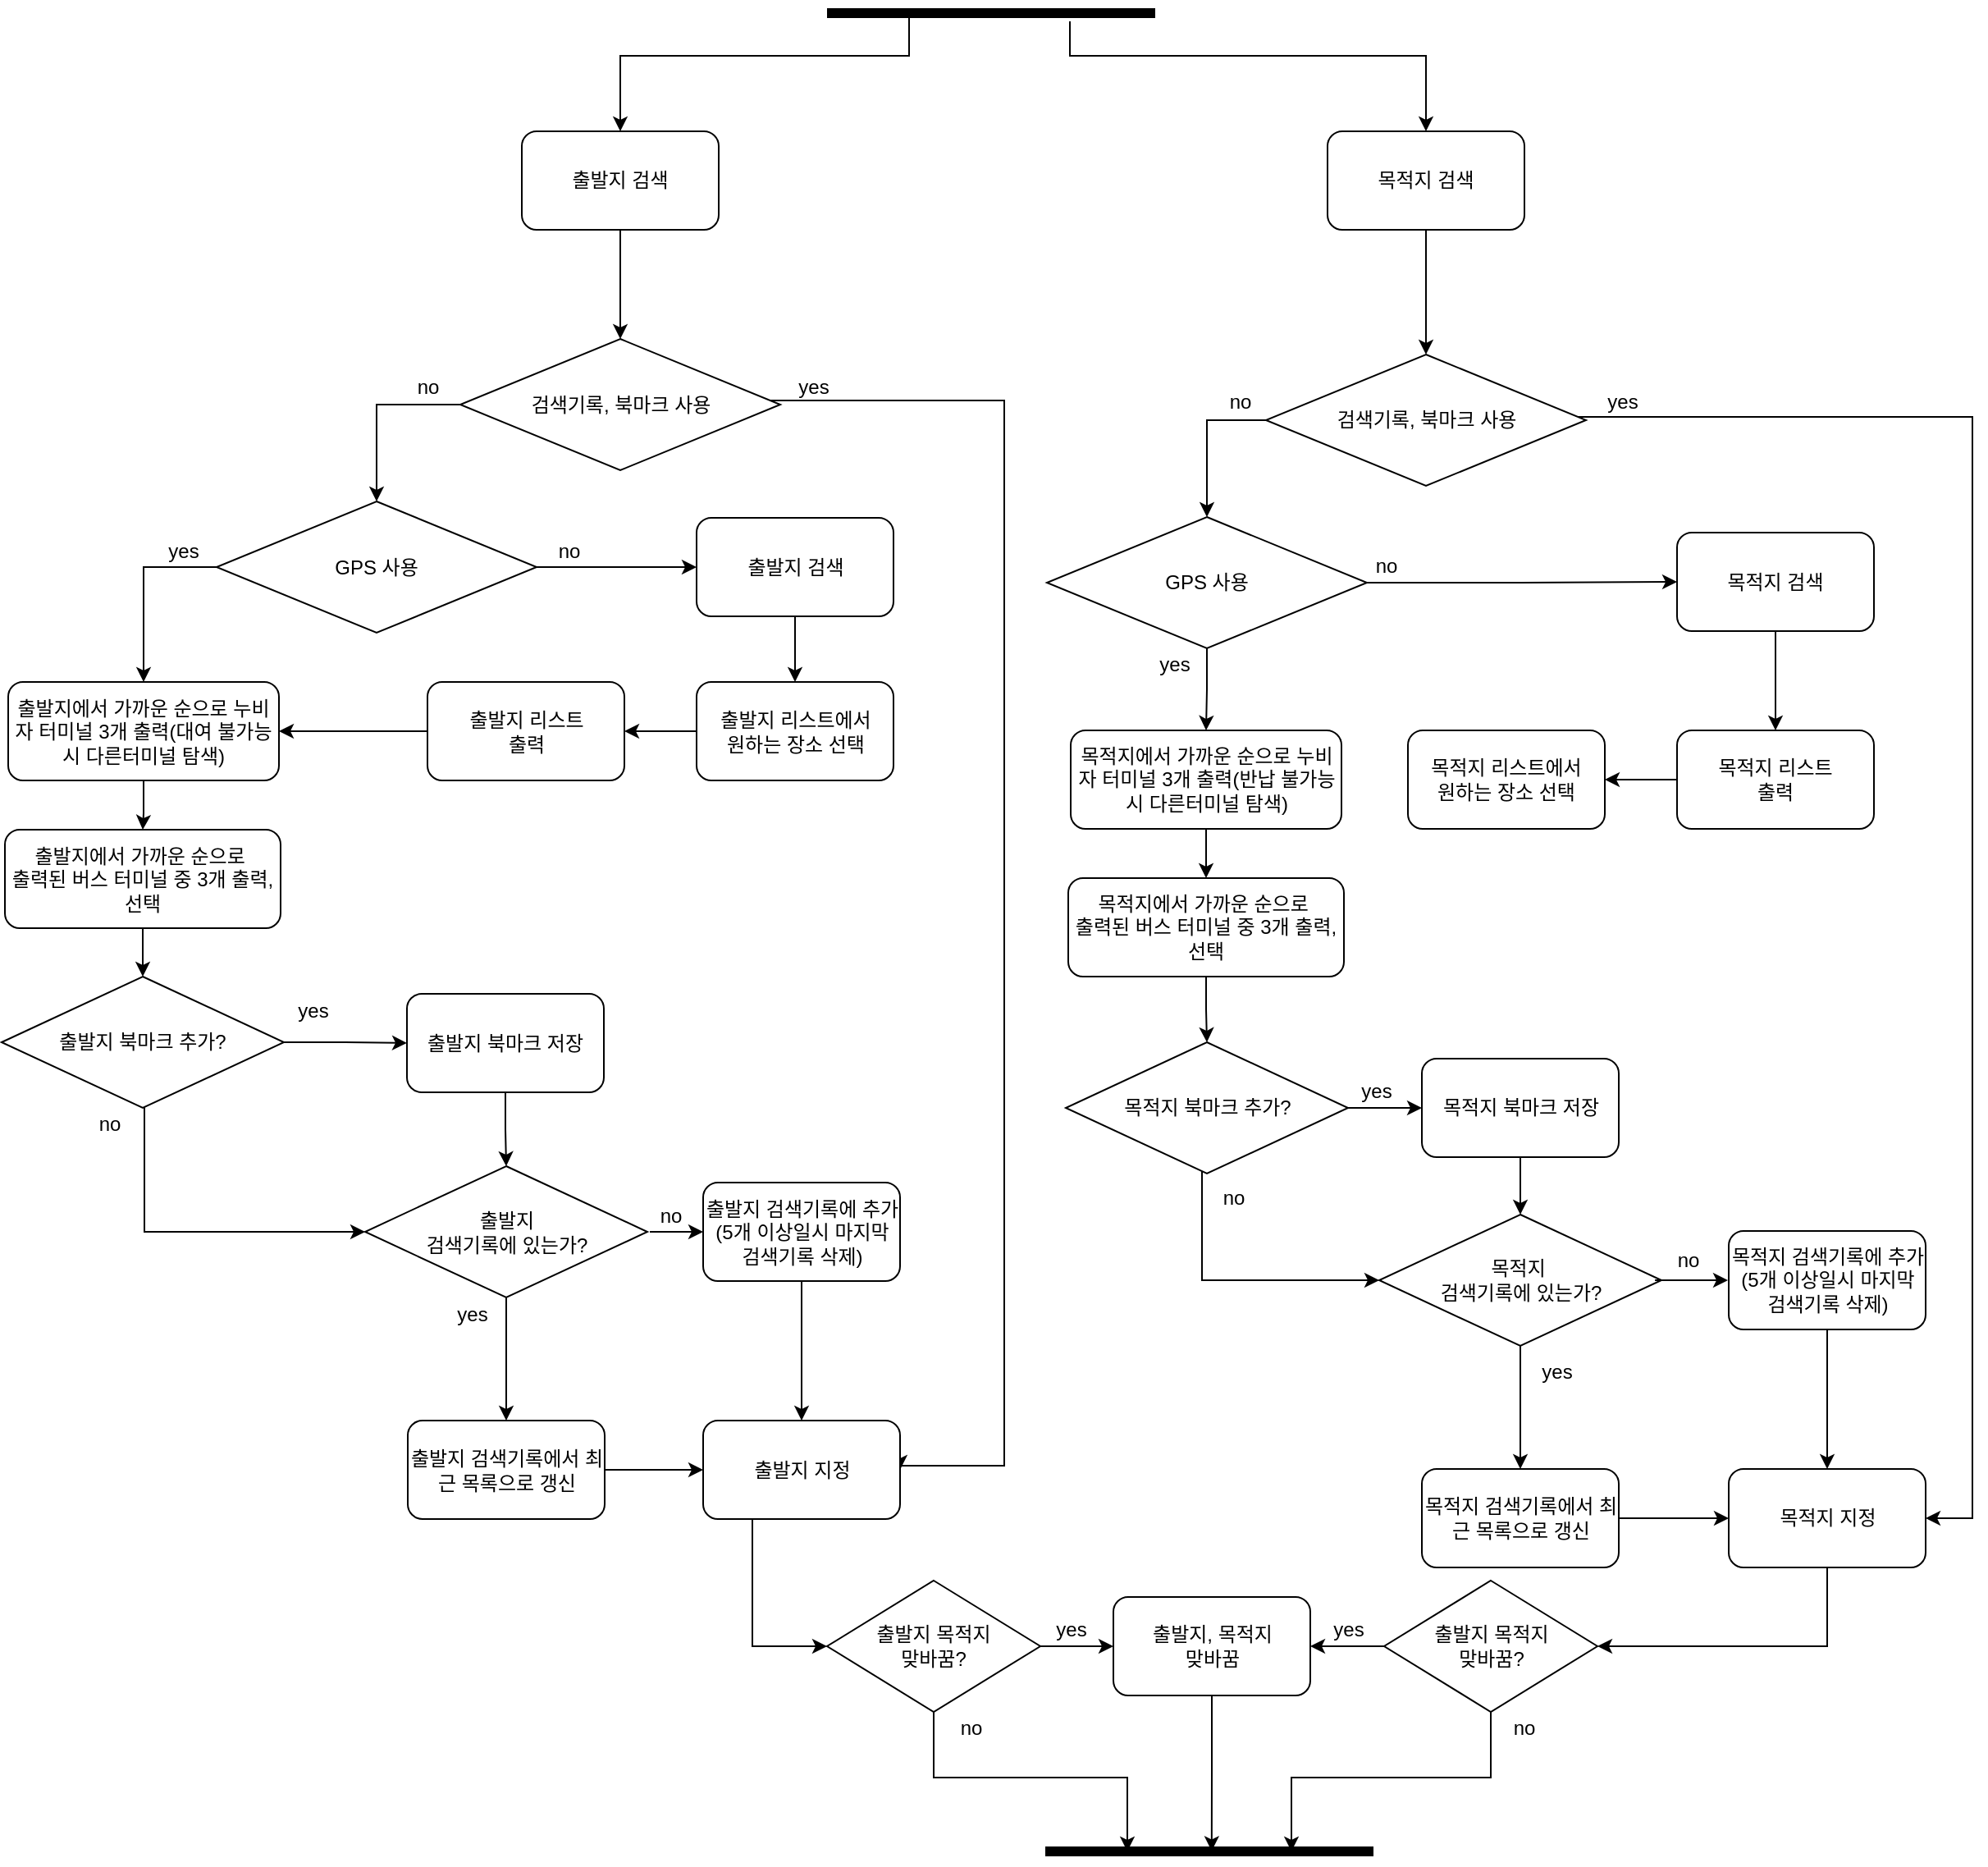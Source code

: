 <mxfile version="12.2.3" type="device" pages="1"><diagram id="CYa71LSDh0xVUC20ZEIo" name="Page-1"><mxGraphModel dx="1656" dy="822" grid="1" gridSize="10" guides="1" tooltips="1" connect="1" arrows="1" fold="1" page="1" pageScale="1" pageWidth="827" pageHeight="1169" math="0" shadow="0"><root><mxCell id="0"/><mxCell id="1" parent="0"/><mxCell id="b5fCEmngVgJVcnfqbfmU-1" style="edgeStyle=orthogonalEdgeStyle;rounded=0;orthogonalLoop=1;jettySize=auto;html=1;exitX=0.25;exitY=0.5;exitDx=0;exitDy=0;exitPerimeter=0;entryX=0.5;entryY=0;entryDx=0;entryDy=0;strokeColor=#000000;" edge="1" parent="1" source="b5fCEmngVgJVcnfqbfmU-3" target="b5fCEmngVgJVcnfqbfmU-5"><mxGeometry relative="1" as="geometry"><mxPoint x="522" y="15" as="sourcePoint"/><Array as="points"><mxPoint x="592" y="71"/><mxPoint x="416" y="71"/></Array></mxGeometry></mxCell><mxCell id="b5fCEmngVgJVcnfqbfmU-2" style="edgeStyle=orthogonalEdgeStyle;rounded=0;orthogonalLoop=1;jettySize=auto;html=1;entryX=0.5;entryY=0;entryDx=0;entryDy=0;" edge="1" parent="1" source="b5fCEmngVgJVcnfqbfmU-3" target="b5fCEmngVgJVcnfqbfmU-7"><mxGeometry relative="1" as="geometry"><Array as="points"><mxPoint x="690" y="71"/><mxPoint x="907" y="71"/></Array></mxGeometry></mxCell><mxCell id="b5fCEmngVgJVcnfqbfmU-3" value="" style="shape=line;html=1;strokeWidth=6;strokeColor=#000000;" vertex="1" parent="1"><mxGeometry x="542" y="40" width="200" height="10" as="geometry"/></mxCell><mxCell id="b5fCEmngVgJVcnfqbfmU-4" style="edgeStyle=orthogonalEdgeStyle;rounded=0;orthogonalLoop=1;jettySize=auto;html=1;exitX=0.5;exitY=1;exitDx=0;exitDy=0;entryX=0.5;entryY=0;entryDx=0;entryDy=0;" edge="1" parent="1" source="b5fCEmngVgJVcnfqbfmU-5" target="b5fCEmngVgJVcnfqbfmU-10"><mxGeometry relative="1" as="geometry"/></mxCell><mxCell id="b5fCEmngVgJVcnfqbfmU-5" value="출발지 검색" style="rounded=1;whiteSpace=wrap;html=1;" vertex="1" parent="1"><mxGeometry x="356" y="117" width="120" height="60" as="geometry"/></mxCell><mxCell id="b5fCEmngVgJVcnfqbfmU-6" style="edgeStyle=orthogonalEdgeStyle;rounded=0;orthogonalLoop=1;jettySize=auto;html=1;entryX=0.5;entryY=0;entryDx=0;entryDy=0;strokeColor=#000000;" edge="1" parent="1" source="b5fCEmngVgJVcnfqbfmU-7" target="b5fCEmngVgJVcnfqbfmU-43"><mxGeometry relative="1" as="geometry"/></mxCell><mxCell id="b5fCEmngVgJVcnfqbfmU-7" value="목적지 검색" style="rounded=1;whiteSpace=wrap;html=1;" vertex="1" parent="1"><mxGeometry x="847" y="117" width="120" height="60" as="geometry"/></mxCell><mxCell id="b5fCEmngVgJVcnfqbfmU-8" style="edgeStyle=orthogonalEdgeStyle;rounded=0;orthogonalLoop=1;jettySize=auto;html=1;exitX=0;exitY=0.5;exitDx=0;exitDy=0;entryX=0.5;entryY=0;entryDx=0;entryDy=0;strokeColor=#000000;" edge="1" parent="1" source="b5fCEmngVgJVcnfqbfmU-10" target="b5fCEmngVgJVcnfqbfmU-13"><mxGeometry relative="1" as="geometry"/></mxCell><mxCell id="b5fCEmngVgJVcnfqbfmU-9" style="edgeStyle=orthogonalEdgeStyle;rounded=0;orthogonalLoop=1;jettySize=auto;html=1;entryX=1;entryY=0.5;entryDx=0;entryDy=0;strokeColor=#000000;" edge="1" parent="1" source="b5fCEmngVgJVcnfqbfmU-10" target="b5fCEmngVgJVcnfqbfmU-40"><mxGeometry relative="1" as="geometry"><Array as="points"><mxPoint x="650" y="281"/><mxPoint x="650" y="930"/></Array></mxGeometry></mxCell><mxCell id="b5fCEmngVgJVcnfqbfmU-10" value="검색기록, 북마크 사용" style="rhombus;whiteSpace=wrap;html=1;" vertex="1" parent="1"><mxGeometry x="318.5" y="243.5" width="195" height="80" as="geometry"/></mxCell><mxCell id="b5fCEmngVgJVcnfqbfmU-11" style="edgeStyle=orthogonalEdgeStyle;rounded=0;orthogonalLoop=1;jettySize=auto;html=1;exitX=0;exitY=0.5;exitDx=0;exitDy=0;entryX=0.5;entryY=0;entryDx=0;entryDy=0;strokeColor=#000000;" edge="1" parent="1" source="b5fCEmngVgJVcnfqbfmU-13" target="b5fCEmngVgJVcnfqbfmU-21"><mxGeometry relative="1" as="geometry"><mxPoint x="-39.333" y="452.667" as="targetPoint"/></mxGeometry></mxCell><mxCell id="b5fCEmngVgJVcnfqbfmU-12" style="edgeStyle=orthogonalEdgeStyle;rounded=0;orthogonalLoop=1;jettySize=auto;html=1;entryX=0;entryY=0.5;entryDx=0;entryDy=0;" edge="1" parent="1" source="b5fCEmngVgJVcnfqbfmU-13" target="b5fCEmngVgJVcnfqbfmU-19"><mxGeometry relative="1" as="geometry"/></mxCell><mxCell id="b5fCEmngVgJVcnfqbfmU-13" value="GPS 사용" style="rhombus;whiteSpace=wrap;html=1;" vertex="1" parent="1"><mxGeometry x="170" y="342.5" width="195" height="80" as="geometry"/></mxCell><mxCell id="b5fCEmngVgJVcnfqbfmU-14" value="yes" style="text;html=1;strokeColor=none;fillColor=none;align=center;verticalAlign=middle;whiteSpace=wrap;rounded=0;" vertex="1" parent="1"><mxGeometry x="130" y="362.5" width="40" height="20" as="geometry"/></mxCell><mxCell id="b5fCEmngVgJVcnfqbfmU-15" value="yes" style="text;html=1;strokeColor=none;fillColor=none;align=center;verticalAlign=middle;whiteSpace=wrap;rounded=0;" vertex="1" parent="1"><mxGeometry x="513.5" y="262.5" width="40" height="20" as="geometry"/></mxCell><mxCell id="b5fCEmngVgJVcnfqbfmU-16" value="no" style="text;html=1;strokeColor=none;fillColor=none;align=center;verticalAlign=middle;whiteSpace=wrap;rounded=0;" vertex="1" parent="1"><mxGeometry x="278.5" y="262.5" width="40" height="20" as="geometry"/></mxCell><mxCell id="b5fCEmngVgJVcnfqbfmU-17" value="no" style="text;html=1;strokeColor=none;fillColor=none;align=center;verticalAlign=middle;whiteSpace=wrap;rounded=0;" vertex="1" parent="1"><mxGeometry x="365" y="362.5" width="40" height="20" as="geometry"/></mxCell><mxCell id="b5fCEmngVgJVcnfqbfmU-18" style="edgeStyle=orthogonalEdgeStyle;rounded=0;orthogonalLoop=1;jettySize=auto;html=1;entryX=0.5;entryY=0;entryDx=0;entryDy=0;" edge="1" parent="1" source="b5fCEmngVgJVcnfqbfmU-19" target="b5fCEmngVgJVcnfqbfmU-92"><mxGeometry relative="1" as="geometry"/></mxCell><mxCell id="b5fCEmngVgJVcnfqbfmU-19" value="출발지 검색" style="rounded=1;whiteSpace=wrap;html=1;" vertex="1" parent="1"><mxGeometry x="462.5" y="352.5" width="120" height="60" as="geometry"/></mxCell><mxCell id="b5fCEmngVgJVcnfqbfmU-20" style="edgeStyle=orthogonalEdgeStyle;rounded=0;orthogonalLoop=1;jettySize=auto;html=1;entryX=0.5;entryY=0;entryDx=0;entryDy=0;" edge="1" parent="1" source="b5fCEmngVgJVcnfqbfmU-21" target="b5fCEmngVgJVcnfqbfmU-23"><mxGeometry relative="1" as="geometry"/></mxCell><mxCell id="b5fCEmngVgJVcnfqbfmU-21" value="출발지에서 가까운 순으로 누비자 터미널 3개 출력(대여 불가능 시 다른터미널 탐색)" style="rounded=1;whiteSpace=wrap;html=1;" vertex="1" parent="1"><mxGeometry x="43" y="452.5" width="165" height="60" as="geometry"/></mxCell><mxCell id="b5fCEmngVgJVcnfqbfmU-101" style="edgeStyle=orthogonalEdgeStyle;rounded=0;orthogonalLoop=1;jettySize=auto;html=1;entryX=0.5;entryY=0;entryDx=0;entryDy=0;" edge="1" parent="1" source="b5fCEmngVgJVcnfqbfmU-23" target="b5fCEmngVgJVcnfqbfmU-32"><mxGeometry relative="1" as="geometry"/></mxCell><mxCell id="b5fCEmngVgJVcnfqbfmU-23" value="&lt;div&gt;출발지에서 가까운 순으로&amp;nbsp;&lt;/div&gt;&lt;div&gt;출력된 버스 터미널 중 3개 출력, 선택&lt;/div&gt;" style="rounded=1;whiteSpace=wrap;html=1;" vertex="1" parent="1"><mxGeometry x="41" y="542.5" width="168" height="60" as="geometry"/></mxCell><mxCell id="b5fCEmngVgJVcnfqbfmU-24" style="edgeStyle=orthogonalEdgeStyle;rounded=0;orthogonalLoop=1;jettySize=auto;html=1;entryX=0.5;entryY=0;entryDx=0;entryDy=0;strokeColor=#000000;" edge="1" parent="1" source="b5fCEmngVgJVcnfqbfmU-25" target="b5fCEmngVgJVcnfqbfmU-38"><mxGeometry relative="1" as="geometry"/></mxCell><mxCell id="b5fCEmngVgJVcnfqbfmU-25" value="출발지 &lt;br&gt;검색기록에 있는가?" style="rhombus;whiteSpace=wrap;html=1;" vertex="1" parent="1"><mxGeometry x="260.5" y="747.5" width="172" height="80" as="geometry"/></mxCell><mxCell id="b5fCEmngVgJVcnfqbfmU-26" style="edgeStyle=orthogonalEdgeStyle;rounded=0;orthogonalLoop=1;jettySize=auto;html=1;entryX=0.5;entryY=0;entryDx=0;entryDy=0;strokeColor=#000000;" edge="1" parent="1" source="b5fCEmngVgJVcnfqbfmU-27" target="b5fCEmngVgJVcnfqbfmU-40"><mxGeometry relative="1" as="geometry"/></mxCell><mxCell id="b5fCEmngVgJVcnfqbfmU-27" value="출발지 검색기록에 추가(5개 이상일시 마지막 검색기록 삭제)" style="rounded=1;whiteSpace=wrap;html=1;" vertex="1" parent="1"><mxGeometry x="466.5" y="757.5" width="120" height="60" as="geometry"/></mxCell><mxCell id="b5fCEmngVgJVcnfqbfmU-28" value="" style="endArrow=classic;html=1;entryX=0;entryY=0.5;entryDx=0;entryDy=0;" edge="1" parent="1" target="b5fCEmngVgJVcnfqbfmU-27"><mxGeometry width="50" height="50" relative="1" as="geometry"><mxPoint x="434" y="787.5" as="sourcePoint"/><mxPoint x="164" y="797.5" as="targetPoint"/></mxGeometry></mxCell><mxCell id="b5fCEmngVgJVcnfqbfmU-29" value="no" style="text;html=1;strokeColor=none;fillColor=none;align=center;verticalAlign=middle;whiteSpace=wrap;rounded=0;" vertex="1" parent="1"><mxGeometry x="426.5" y="767.5" width="40" height="20" as="geometry"/></mxCell><mxCell id="b5fCEmngVgJVcnfqbfmU-99" style="edgeStyle=orthogonalEdgeStyle;rounded=0;orthogonalLoop=1;jettySize=auto;html=1;entryX=0;entryY=0.5;entryDx=0;entryDy=0;" edge="1" parent="1" source="b5fCEmngVgJVcnfqbfmU-32" target="b5fCEmngVgJVcnfqbfmU-25"><mxGeometry relative="1" as="geometry"><Array as="points"><mxPoint x="126" y="787"/></Array></mxGeometry></mxCell><mxCell id="b5fCEmngVgJVcnfqbfmU-100" style="edgeStyle=orthogonalEdgeStyle;rounded=0;orthogonalLoop=1;jettySize=auto;html=1;entryX=0;entryY=0.5;entryDx=0;entryDy=0;" edge="1" parent="1" source="b5fCEmngVgJVcnfqbfmU-32" target="b5fCEmngVgJVcnfqbfmU-36"><mxGeometry relative="1" as="geometry"/></mxCell><mxCell id="b5fCEmngVgJVcnfqbfmU-32" value="출발지 북마크 추가?" style="rhombus;whiteSpace=wrap;html=1;" vertex="1" parent="1"><mxGeometry x="39" y="632" width="172" height="80" as="geometry"/></mxCell><mxCell id="b5fCEmngVgJVcnfqbfmU-33" value="no" style="text;html=1;strokeColor=none;fillColor=none;align=center;verticalAlign=middle;whiteSpace=wrap;rounded=0;" vertex="1" parent="1"><mxGeometry x="85" y="712" width="40" height="20" as="geometry"/></mxCell><mxCell id="b5fCEmngVgJVcnfqbfmU-34" value="yes" style="text;html=1;strokeColor=none;fillColor=none;align=center;verticalAlign=middle;whiteSpace=wrap;rounded=0;" vertex="1" parent="1"><mxGeometry x="209" y="642.5" width="40" height="20" as="geometry"/></mxCell><mxCell id="b5fCEmngVgJVcnfqbfmU-35" style="edgeStyle=orthogonalEdgeStyle;rounded=0;orthogonalLoop=1;jettySize=auto;html=1;entryX=0.5;entryY=0;entryDx=0;entryDy=0;strokeColor=#000000;" edge="1" parent="1" source="b5fCEmngVgJVcnfqbfmU-36" target="b5fCEmngVgJVcnfqbfmU-25"><mxGeometry relative="1" as="geometry"/></mxCell><mxCell id="b5fCEmngVgJVcnfqbfmU-36" value="출발지 북마크 저장" style="rounded=1;whiteSpace=wrap;html=1;" vertex="1" parent="1"><mxGeometry x="286" y="642.5" width="120" height="60" as="geometry"/></mxCell><mxCell id="b5fCEmngVgJVcnfqbfmU-37" style="edgeStyle=orthogonalEdgeStyle;rounded=0;orthogonalLoop=1;jettySize=auto;html=1;entryX=0;entryY=0.5;entryDx=0;entryDy=0;strokeColor=#000000;" edge="1" parent="1" source="b5fCEmngVgJVcnfqbfmU-38" target="b5fCEmngVgJVcnfqbfmU-40"><mxGeometry relative="1" as="geometry"/></mxCell><mxCell id="b5fCEmngVgJVcnfqbfmU-38" value="출발지 검색기록에서 최근 목록으로 갱신" style="rounded=1;whiteSpace=wrap;html=1;" vertex="1" parent="1"><mxGeometry x="286.5" y="902.5" width="120" height="60" as="geometry"/></mxCell><mxCell id="b5fCEmngVgJVcnfqbfmU-39" style="edgeStyle=orthogonalEdgeStyle;rounded=0;orthogonalLoop=1;jettySize=auto;html=1;entryX=0;entryY=0.5;entryDx=0;entryDy=0;strokeColor=#000000;" edge="1" parent="1" source="b5fCEmngVgJVcnfqbfmU-40" target="b5fCEmngVgJVcnfqbfmU-78"><mxGeometry relative="1" as="geometry"><Array as="points"><mxPoint x="496.5" y="1039.5"/></Array></mxGeometry></mxCell><mxCell id="b5fCEmngVgJVcnfqbfmU-40" value="출발지 지정" style="rounded=1;whiteSpace=wrap;html=1;strokeColor=#000000;" vertex="1" parent="1"><mxGeometry x="466.5" y="902.5" width="120" height="60" as="geometry"/></mxCell><mxCell id="b5fCEmngVgJVcnfqbfmU-41" style="edgeStyle=orthogonalEdgeStyle;rounded=0;orthogonalLoop=1;jettySize=auto;html=1;entryX=1;entryY=0.5;entryDx=0;entryDy=0;strokeColor=#000000;" edge="1" parent="1" source="b5fCEmngVgJVcnfqbfmU-43" target="b5fCEmngVgJVcnfqbfmU-69"><mxGeometry relative="1" as="geometry"><Array as="points"><mxPoint x="1240" y="291"/><mxPoint x="1240" y="962"/></Array></mxGeometry></mxCell><mxCell id="b5fCEmngVgJVcnfqbfmU-42" style="edgeStyle=orthogonalEdgeStyle;rounded=0;orthogonalLoop=1;jettySize=auto;html=1;entryX=0.5;entryY=0;entryDx=0;entryDy=0;strokeColor=#000000;" edge="1" parent="1" target="b5fCEmngVgJVcnfqbfmU-73"><mxGeometry relative="1" as="geometry"><mxPoint x="813" y="293" as="sourcePoint"/><Array as="points"><mxPoint x="773" y="293"/></Array></mxGeometry></mxCell><mxCell id="b5fCEmngVgJVcnfqbfmU-43" value="검색기록, 북마크 사용" style="rhombus;whiteSpace=wrap;html=1;" vertex="1" parent="1"><mxGeometry x="809.5" y="253" width="195" height="80" as="geometry"/></mxCell><mxCell id="b5fCEmngVgJVcnfqbfmU-44" value="yes" style="text;html=1;strokeColor=none;fillColor=none;align=center;verticalAlign=middle;whiteSpace=wrap;rounded=0;" vertex="1" parent="1"><mxGeometry x="1007" y="272" width="40" height="20" as="geometry"/></mxCell><mxCell id="b5fCEmngVgJVcnfqbfmU-45" value="no" style="text;html=1;strokeColor=none;fillColor=none;align=center;verticalAlign=middle;whiteSpace=wrap;rounded=0;" vertex="1" parent="1"><mxGeometry x="774" y="272" width="40" height="20" as="geometry"/></mxCell><mxCell id="b5fCEmngVgJVcnfqbfmU-46" style="edgeStyle=orthogonalEdgeStyle;rounded=0;orthogonalLoop=1;jettySize=auto;html=1;entryX=0.5;entryY=0;entryDx=0;entryDy=0;" edge="1" parent="1" source="b5fCEmngVgJVcnfqbfmU-47" target="b5fCEmngVgJVcnfqbfmU-94"><mxGeometry relative="1" as="geometry"/></mxCell><mxCell id="b5fCEmngVgJVcnfqbfmU-47" value="목적지 검색" style="rounded=1;whiteSpace=wrap;html=1;" vertex="1" parent="1"><mxGeometry x="1060" y="361.5" width="120" height="60" as="geometry"/></mxCell><mxCell id="b5fCEmngVgJVcnfqbfmU-48" value="" style="edgeStyle=orthogonalEdgeStyle;rounded=0;orthogonalLoop=1;jettySize=auto;html=1;" edge="1" parent="1" source="b5fCEmngVgJVcnfqbfmU-49" target="b5fCEmngVgJVcnfqbfmU-51"><mxGeometry relative="1" as="geometry"/></mxCell><mxCell id="b5fCEmngVgJVcnfqbfmU-49" value="목적지에서 가까운 순으로 누비자 터미널 3개 출력(반납 불가능 시 다른터미널 탐색)" style="rounded=1;whiteSpace=wrap;html=1;" vertex="1" parent="1"><mxGeometry x="690.5" y="482" width="165" height="60" as="geometry"/></mxCell><mxCell id="b5fCEmngVgJVcnfqbfmU-50" style="edgeStyle=orthogonalEdgeStyle;rounded=0;orthogonalLoop=1;jettySize=auto;html=1;strokeColor=#000000;" edge="1" parent="1" source="b5fCEmngVgJVcnfqbfmU-51" target="b5fCEmngVgJVcnfqbfmU-61"><mxGeometry relative="1" as="geometry"/></mxCell><mxCell id="b5fCEmngVgJVcnfqbfmU-51" value="목적지에서 가까운 순으로&amp;nbsp;&lt;br&gt;출력된 버스 터미널 중 3개 출력, 선택" style="rounded=1;whiteSpace=wrap;html=1;" vertex="1" parent="1"><mxGeometry x="689" y="572" width="168" height="60" as="geometry"/></mxCell><mxCell id="b5fCEmngVgJVcnfqbfmU-52" style="edgeStyle=orthogonalEdgeStyle;rounded=0;orthogonalLoop=1;jettySize=auto;html=1;entryX=0.5;entryY=0;entryDx=0;entryDy=0;strokeColor=#000000;" edge="1" parent="1" source="b5fCEmngVgJVcnfqbfmU-53" target="b5fCEmngVgJVcnfqbfmU-66"><mxGeometry relative="1" as="geometry"/></mxCell><mxCell id="b5fCEmngVgJVcnfqbfmU-53" value="목적지&amp;nbsp;&lt;br&gt;검색기록에 있는가?" style="rhombus;whiteSpace=wrap;html=1;" vertex="1" parent="1"><mxGeometry x="878.5" y="777" width="172" height="80" as="geometry"/></mxCell><mxCell id="b5fCEmngVgJVcnfqbfmU-54" style="edgeStyle=orthogonalEdgeStyle;rounded=0;orthogonalLoop=1;jettySize=auto;html=1;entryX=0.5;entryY=0;entryDx=0;entryDy=0;strokeColor=#000000;" edge="1" parent="1" source="b5fCEmngVgJVcnfqbfmU-55" target="b5fCEmngVgJVcnfqbfmU-69"><mxGeometry relative="1" as="geometry"/></mxCell><mxCell id="b5fCEmngVgJVcnfqbfmU-55" value="목적지 검색기록에 추가(5개 이상일시 마지막 검색기록 삭제)" style="rounded=1;whiteSpace=wrap;html=1;" vertex="1" parent="1"><mxGeometry x="1091.5" y="787" width="120" height="60" as="geometry"/></mxCell><mxCell id="b5fCEmngVgJVcnfqbfmU-56" value="" style="endArrow=classic;html=1;exitX=0.977;exitY=0.5;exitDx=0;exitDy=0;exitPerimeter=0;" edge="1" parent="1" source="b5fCEmngVgJVcnfqbfmU-53"><mxGeometry width="50" height="50" relative="1" as="geometry"><mxPoint x="1108" y="817" as="sourcePoint"/><mxPoint x="1091" y="817" as="targetPoint"/></mxGeometry></mxCell><mxCell id="b5fCEmngVgJVcnfqbfmU-57" value="no" style="text;html=1;strokeColor=none;fillColor=none;align=center;verticalAlign=middle;whiteSpace=wrap;rounded=0;" vertex="1" parent="1"><mxGeometry x="1047" y="792" width="40" height="25" as="geometry"/></mxCell><mxCell id="b5fCEmngVgJVcnfqbfmU-59" style="edgeStyle=orthogonalEdgeStyle;rounded=0;orthogonalLoop=1;jettySize=auto;html=1;entryX=0;entryY=0.5;entryDx=0;entryDy=0;strokeColor=#000000;" edge="1" parent="1" source="b5fCEmngVgJVcnfqbfmU-61" target="b5fCEmngVgJVcnfqbfmU-64"><mxGeometry relative="1" as="geometry"/></mxCell><mxCell id="b5fCEmngVgJVcnfqbfmU-60" style="edgeStyle=orthogonalEdgeStyle;rounded=0;orthogonalLoop=1;jettySize=auto;html=1;entryX=0;entryY=0.5;entryDx=0;entryDy=0;strokeColor=#000000;" edge="1" parent="1" source="b5fCEmngVgJVcnfqbfmU-61" target="b5fCEmngVgJVcnfqbfmU-53"><mxGeometry relative="1" as="geometry"><Array as="points"><mxPoint x="770.5" y="817"/></Array></mxGeometry></mxCell><mxCell id="b5fCEmngVgJVcnfqbfmU-61" value="목적지 북마크 추가?" style="rhombus;whiteSpace=wrap;html=1;" vertex="1" parent="1"><mxGeometry x="687.5" y="672" width="172" height="80" as="geometry"/></mxCell><mxCell id="b5fCEmngVgJVcnfqbfmU-62" value="yes" style="text;html=1;strokeColor=none;fillColor=none;align=center;verticalAlign=middle;whiteSpace=wrap;rounded=0;" vertex="1" parent="1"><mxGeometry x="857" y="692" width="40" height="20" as="geometry"/></mxCell><mxCell id="b5fCEmngVgJVcnfqbfmU-63" style="edgeStyle=orthogonalEdgeStyle;rounded=0;orthogonalLoop=1;jettySize=auto;html=1;entryX=0.5;entryY=0;entryDx=0;entryDy=0;strokeColor=#000000;" edge="1" parent="1" source="b5fCEmngVgJVcnfqbfmU-64" target="b5fCEmngVgJVcnfqbfmU-53"><mxGeometry relative="1" as="geometry"/></mxCell><mxCell id="b5fCEmngVgJVcnfqbfmU-64" value="목적지 북마크 저장" style="rounded=1;whiteSpace=wrap;html=1;" vertex="1" parent="1"><mxGeometry x="904.5" y="682" width="120" height="60" as="geometry"/></mxCell><mxCell id="b5fCEmngVgJVcnfqbfmU-106" style="edgeStyle=orthogonalEdgeStyle;rounded=0;orthogonalLoop=1;jettySize=auto;html=1;entryX=0;entryY=0.5;entryDx=0;entryDy=0;" edge="1" parent="1" source="b5fCEmngVgJVcnfqbfmU-66" target="b5fCEmngVgJVcnfqbfmU-69"><mxGeometry relative="1" as="geometry"/></mxCell><mxCell id="b5fCEmngVgJVcnfqbfmU-66" value="목적지 검색기록에서 최근 목록으로 갱신" style="rounded=1;whiteSpace=wrap;html=1;" vertex="1" parent="1"><mxGeometry x="904.5" y="932" width="120" height="60" as="geometry"/></mxCell><mxCell id="b5fCEmngVgJVcnfqbfmU-67" style="edgeStyle=orthogonalEdgeStyle;rounded=0;orthogonalLoop=1;jettySize=auto;html=1;entryX=1;entryY=0.5;entryDx=0;entryDy=0;strokeColor=#000000;" edge="1" parent="1" source="b5fCEmngVgJVcnfqbfmU-69" target="b5fCEmngVgJVcnfqbfmU-81"><mxGeometry relative="1" as="geometry"><Array as="points"><mxPoint x="1152" y="1040"/></Array></mxGeometry></mxCell><mxCell id="b5fCEmngVgJVcnfqbfmU-69" value="목적지 지정" style="rounded=1;whiteSpace=wrap;html=1;strokeColor=#000000;" vertex="1" parent="1"><mxGeometry x="1091.5" y="932" width="120" height="60" as="geometry"/></mxCell><mxCell id="b5fCEmngVgJVcnfqbfmU-70" value="" style="shape=line;html=1;strokeWidth=6;strokeColor=#000000;" vertex="1" parent="1"><mxGeometry x="675" y="1160" width="200" height="10" as="geometry"/></mxCell><mxCell id="b5fCEmngVgJVcnfqbfmU-71" style="edgeStyle=orthogonalEdgeStyle;rounded=0;orthogonalLoop=1;jettySize=auto;html=1;entryX=0.5;entryY=0;entryDx=0;entryDy=0;strokeColor=#000000;" edge="1" parent="1" source="b5fCEmngVgJVcnfqbfmU-73" target="b5fCEmngVgJVcnfqbfmU-49"><mxGeometry relative="1" as="geometry"/></mxCell><mxCell id="b5fCEmngVgJVcnfqbfmU-72" style="edgeStyle=orthogonalEdgeStyle;rounded=0;orthogonalLoop=1;jettySize=auto;html=1;entryX=0;entryY=0.5;entryDx=0;entryDy=0;" edge="1" parent="1" source="b5fCEmngVgJVcnfqbfmU-73" target="b5fCEmngVgJVcnfqbfmU-47"><mxGeometry relative="1" as="geometry"><mxPoint x="1043.5" y="392" as="targetPoint"/></mxGeometry></mxCell><mxCell id="b5fCEmngVgJVcnfqbfmU-73" value="GPS 사용" style="rhombus;whiteSpace=wrap;html=1;" vertex="1" parent="1"><mxGeometry x="676" y="352" width="195" height="80" as="geometry"/></mxCell><mxCell id="b5fCEmngVgJVcnfqbfmU-74" value="no" style="text;html=1;strokeColor=none;fillColor=none;align=center;verticalAlign=middle;whiteSpace=wrap;rounded=0;" vertex="1" parent="1"><mxGeometry x="862.5" y="372" width="40" height="20" as="geometry"/></mxCell><mxCell id="b5fCEmngVgJVcnfqbfmU-75" value="yes" style="text;html=1;strokeColor=none;fillColor=none;align=center;verticalAlign=middle;whiteSpace=wrap;rounded=0;" vertex="1" parent="1"><mxGeometry x="734" y="432" width="40" height="20" as="geometry"/></mxCell><mxCell id="b5fCEmngVgJVcnfqbfmU-76" style="edgeStyle=orthogonalEdgeStyle;rounded=0;orthogonalLoop=1;jettySize=auto;html=1;entryX=0.25;entryY=0.5;entryDx=0;entryDy=0;entryPerimeter=0;exitX=0.5;exitY=1;exitDx=0;exitDy=0;" edge="1" parent="1" source="b5fCEmngVgJVcnfqbfmU-78" target="b5fCEmngVgJVcnfqbfmU-70"><mxGeometry relative="1" as="geometry"><Array as="points"><mxPoint x="607" y="1120"/><mxPoint x="725" y="1120"/></Array></mxGeometry></mxCell><mxCell id="b5fCEmngVgJVcnfqbfmU-77" style="edgeStyle=orthogonalEdgeStyle;rounded=0;orthogonalLoop=1;jettySize=auto;html=1;entryX=0;entryY=0.5;entryDx=0;entryDy=0;" edge="1" parent="1" source="b5fCEmngVgJVcnfqbfmU-78" target="b5fCEmngVgJVcnfqbfmU-85"><mxGeometry relative="1" as="geometry"/></mxCell><mxCell id="b5fCEmngVgJVcnfqbfmU-78" value="출발지 목적지&lt;br&gt;맞바꿈?" style="rhombus;whiteSpace=wrap;html=1;strokeColor=#000000;" vertex="1" parent="1"><mxGeometry x="542" y="1000" width="130" height="80" as="geometry"/></mxCell><mxCell id="b5fCEmngVgJVcnfqbfmU-79" style="edgeStyle=orthogonalEdgeStyle;rounded=0;orthogonalLoop=1;jettySize=auto;html=1;entryX=0.75;entryY=0.5;entryDx=0;entryDy=0;entryPerimeter=0;exitX=0.5;exitY=1;exitDx=0;exitDy=0;" edge="1" parent="1" source="b5fCEmngVgJVcnfqbfmU-81" target="b5fCEmngVgJVcnfqbfmU-70"><mxGeometry relative="1" as="geometry"><Array as="points"><mxPoint x="947" y="1120"/><mxPoint x="825" y="1120"/></Array></mxGeometry></mxCell><mxCell id="b5fCEmngVgJVcnfqbfmU-80" style="edgeStyle=orthogonalEdgeStyle;rounded=0;orthogonalLoop=1;jettySize=auto;html=1;entryX=1;entryY=0.5;entryDx=0;entryDy=0;" edge="1" parent="1" source="b5fCEmngVgJVcnfqbfmU-81" target="b5fCEmngVgJVcnfqbfmU-85"><mxGeometry relative="1" as="geometry"/></mxCell><mxCell id="b5fCEmngVgJVcnfqbfmU-81" value="출발지 목적지&lt;br&gt;맞바꿈?" style="rhombus;whiteSpace=wrap;html=1;strokeColor=#000000;" vertex="1" parent="1"><mxGeometry x="881.5" y="1000" width="130" height="80" as="geometry"/></mxCell><mxCell id="b5fCEmngVgJVcnfqbfmU-82" value="no" style="text;html=1;strokeColor=none;fillColor=none;align=center;verticalAlign=middle;whiteSpace=wrap;rounded=0;" vertex="1" parent="1"><mxGeometry x="946.5" y="1080" width="40" height="20" as="geometry"/></mxCell><mxCell id="b5fCEmngVgJVcnfqbfmU-83" value="no" style="text;html=1;strokeColor=none;fillColor=none;align=center;verticalAlign=middle;whiteSpace=wrap;rounded=0;" vertex="1" parent="1"><mxGeometry x="609.5" y="1080" width="40" height="20" as="geometry"/></mxCell><mxCell id="b5fCEmngVgJVcnfqbfmU-84" style="edgeStyle=orthogonalEdgeStyle;rounded=0;orthogonalLoop=1;jettySize=auto;html=1;entryX=0.507;entryY=0.471;entryDx=0;entryDy=0;entryPerimeter=0;" edge="1" parent="1" source="b5fCEmngVgJVcnfqbfmU-85" target="b5fCEmngVgJVcnfqbfmU-70"><mxGeometry relative="1" as="geometry"/></mxCell><mxCell id="b5fCEmngVgJVcnfqbfmU-85" value="출발지, 목적지&lt;br&gt;맞바꿈" style="rounded=1;whiteSpace=wrap;html=1;strokeColor=#000000;" vertex="1" parent="1"><mxGeometry x="716.5" y="1010" width="120" height="60" as="geometry"/></mxCell><mxCell id="b5fCEmngVgJVcnfqbfmU-86" value="yes" style="text;html=1;strokeColor=none;fillColor=none;align=center;verticalAlign=middle;whiteSpace=wrap;rounded=0;" vertex="1" parent="1"><mxGeometry x="670.5" y="1020" width="40" height="20" as="geometry"/></mxCell><mxCell id="b5fCEmngVgJVcnfqbfmU-87" value="yes" style="text;html=1;strokeColor=none;fillColor=none;align=center;verticalAlign=middle;whiteSpace=wrap;rounded=0;" vertex="1" parent="1"><mxGeometry x="840" y="1020" width="40" height="20" as="geometry"/></mxCell><mxCell id="b5fCEmngVgJVcnfqbfmU-88" style="edgeStyle=orthogonalEdgeStyle;rounded=0;orthogonalLoop=1;jettySize=auto;html=1;entryX=1;entryY=0.5;entryDx=0;entryDy=0;" edge="1" parent="1" source="b5fCEmngVgJVcnfqbfmU-89" target="b5fCEmngVgJVcnfqbfmU-21"><mxGeometry relative="1" as="geometry"/></mxCell><mxCell id="b5fCEmngVgJVcnfqbfmU-89" value="출발지 리스트&lt;br&gt;출력" style="rounded=1;whiteSpace=wrap;html=1;" vertex="1" parent="1"><mxGeometry x="298.5" y="452.5" width="120" height="60" as="geometry"/></mxCell><mxCell id="b5fCEmngVgJVcnfqbfmU-90" value="no" style="text;html=1;strokeColor=none;fillColor=none;align=center;verticalAlign=middle;whiteSpace=wrap;rounded=0;" vertex="1" parent="1"><mxGeometry x="769.5" y="757" width="40" height="20" as="geometry"/></mxCell><mxCell id="b5fCEmngVgJVcnfqbfmU-91" style="edgeStyle=orthogonalEdgeStyle;rounded=0;orthogonalLoop=1;jettySize=auto;html=1;entryX=1;entryY=0.5;entryDx=0;entryDy=0;" edge="1" parent="1" source="b5fCEmngVgJVcnfqbfmU-92" target="b5fCEmngVgJVcnfqbfmU-89"><mxGeometry relative="1" as="geometry"><mxPoint x="432.5" y="482.5" as="targetPoint"/></mxGeometry></mxCell><mxCell id="b5fCEmngVgJVcnfqbfmU-92" value="출발지 리스트에서&lt;br&gt;원하는 장소 선택" style="rounded=1;whiteSpace=wrap;html=1;" vertex="1" parent="1"><mxGeometry x="462.5" y="452.5" width="120" height="60" as="geometry"/></mxCell><mxCell id="b5fCEmngVgJVcnfqbfmU-93" style="edgeStyle=orthogonalEdgeStyle;rounded=0;orthogonalLoop=1;jettySize=auto;html=1;entryX=1;entryY=0.5;entryDx=0;entryDy=0;" edge="1" parent="1" source="b5fCEmngVgJVcnfqbfmU-94" target="b5fCEmngVgJVcnfqbfmU-95"><mxGeometry relative="1" as="geometry"/></mxCell><mxCell id="b5fCEmngVgJVcnfqbfmU-94" value="목적지 리스트&lt;br&gt;출력" style="rounded=1;whiteSpace=wrap;html=1;" vertex="1" parent="1"><mxGeometry x="1060" y="482" width="120" height="60" as="geometry"/></mxCell><mxCell id="b5fCEmngVgJVcnfqbfmU-95" value="목적지 리스트에서&lt;br&gt;원하는 장소 선택" style="rounded=1;whiteSpace=wrap;html=1;" vertex="1" parent="1"><mxGeometry x="896" y="482" width="120" height="60" as="geometry"/></mxCell><mxCell id="b5fCEmngVgJVcnfqbfmU-96" value="yes" style="text;html=1;strokeColor=none;fillColor=none;align=center;verticalAlign=middle;whiteSpace=wrap;rounded=0;" vertex="1" parent="1"><mxGeometry x="967" y="862.5" width="40" height="20" as="geometry"/></mxCell><mxCell id="b5fCEmngVgJVcnfqbfmU-97" value="yes" style="text;html=1;strokeColor=none;fillColor=none;align=center;verticalAlign=middle;whiteSpace=wrap;rounded=0;" vertex="1" parent="1"><mxGeometry x="306" y="827.5" width="40" height="20" as="geometry"/></mxCell></root></mxGraphModel></diagram></mxfile>